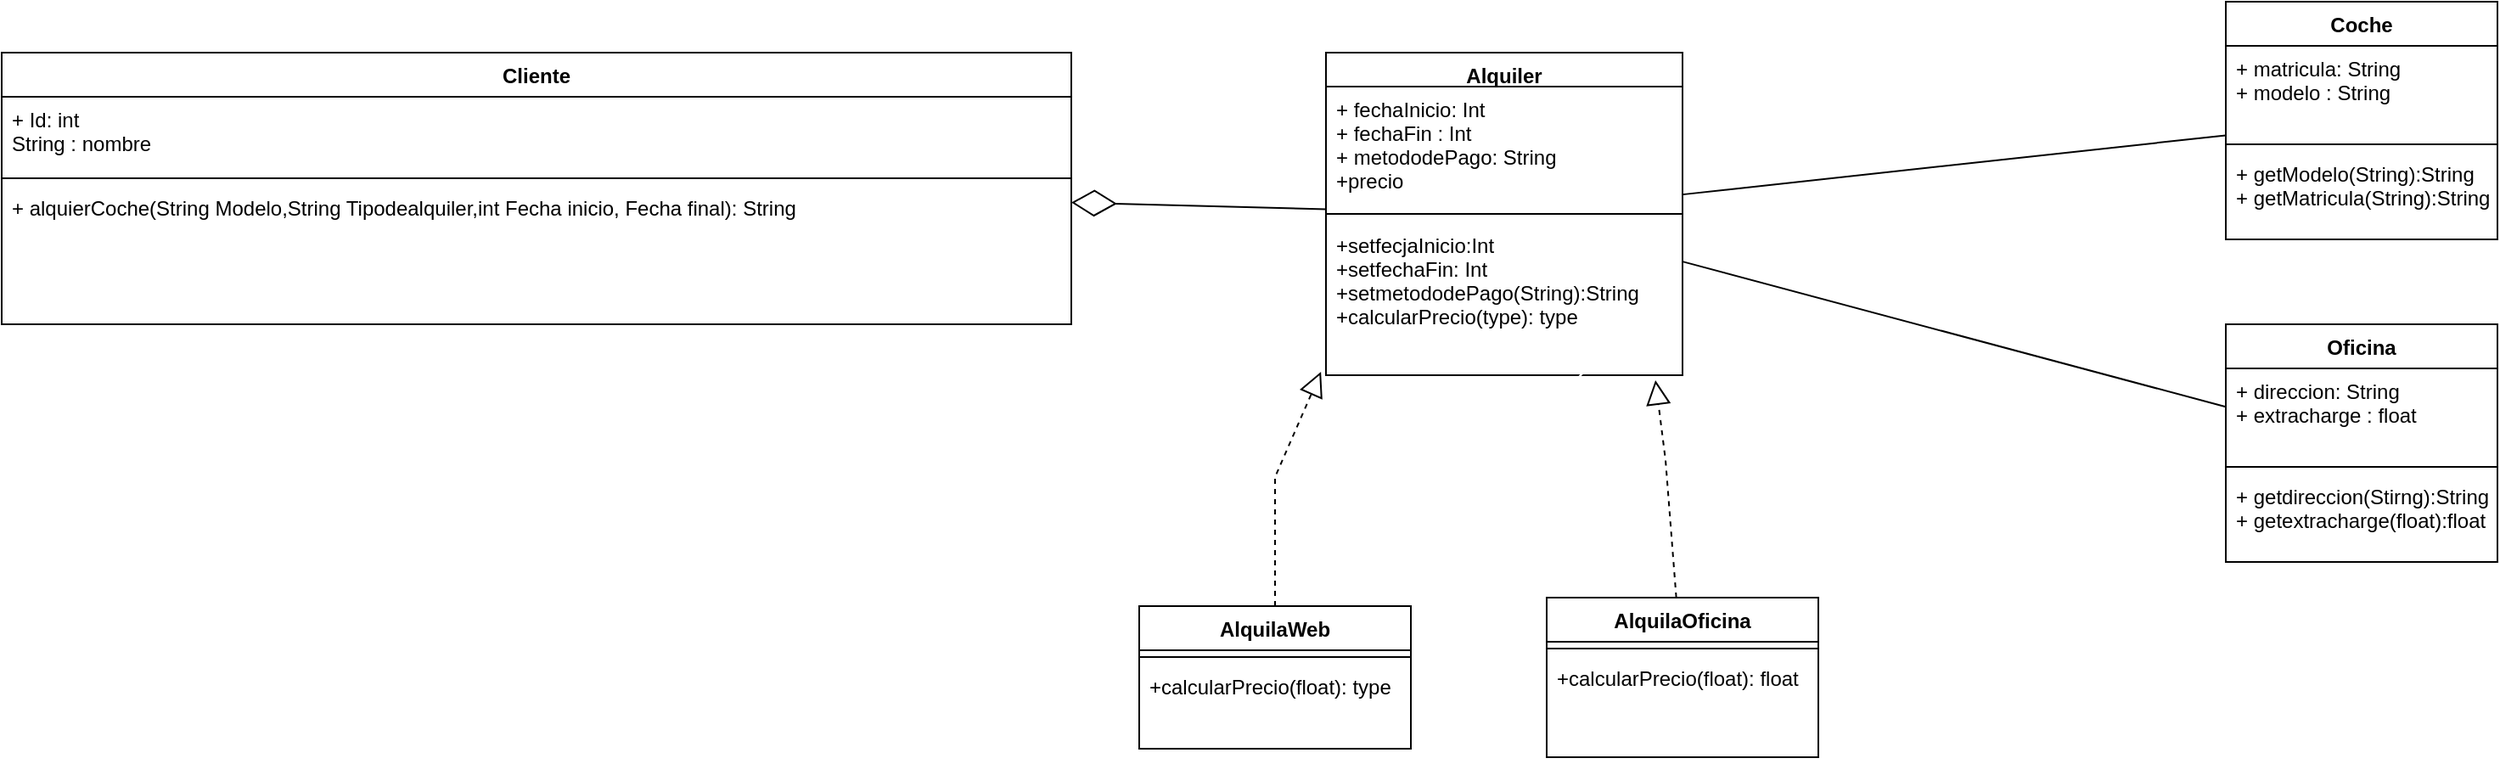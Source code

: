 <mxfile version="21.0.2" type="github"><diagram id="oo97ls6cd10KMVHbHpVY" name="Page-1"><mxGraphModel dx="2603" dy="1629" grid="1" gridSize="10" guides="1" tooltips="1" connect="1" arrows="1" fold="1" page="1" pageScale="1" pageWidth="1169" pageHeight="827" math="0" shadow="0"><root><mxCell id="0"/><mxCell id="1" parent="0"/><mxCell id="XzZwgHtmHbex87OPeKeP-1" value="Cliente" style="swimlane;fontStyle=1;align=center;verticalAlign=top;childLayout=stackLayout;horizontal=1;startSize=26;horizontalStack=0;resizeParent=1;resizeParentMax=0;resizeLast=0;collapsible=1;marginBottom=0;" parent="1" vertex="1"><mxGeometry x="-150" y="-10" width="630" height="160" as="geometry"/></mxCell><mxCell id="XzZwgHtmHbex87OPeKeP-2" value="+ Id: int&#10;String : nombre" style="text;strokeColor=none;fillColor=none;align=left;verticalAlign=top;spacingLeft=4;spacingRight=4;overflow=hidden;rotatable=0;points=[[0,0.5],[1,0.5]];portConstraint=eastwest;" parent="XzZwgHtmHbex87OPeKeP-1" vertex="1"><mxGeometry y="26" width="630" height="44" as="geometry"/></mxCell><mxCell id="XzZwgHtmHbex87OPeKeP-3" value="" style="line;strokeWidth=1;fillColor=none;align=left;verticalAlign=middle;spacingTop=-1;spacingLeft=3;spacingRight=3;rotatable=0;labelPosition=right;points=[];portConstraint=eastwest;strokeColor=inherit;" parent="XzZwgHtmHbex87OPeKeP-1" vertex="1"><mxGeometry y="70" width="630" height="8" as="geometry"/></mxCell><mxCell id="XzZwgHtmHbex87OPeKeP-4" value="+ alquierCoche(String Modelo,String Tipodealquiler,int Fecha inicio, Fecha final): String" style="text;strokeColor=none;fillColor=none;align=left;verticalAlign=top;spacingLeft=4;spacingRight=4;overflow=hidden;rotatable=0;points=[[0,0.5],[1,0.5]];portConstraint=eastwest;" parent="XzZwgHtmHbex87OPeKeP-1" vertex="1"><mxGeometry y="78" width="630" height="82" as="geometry"/></mxCell><mxCell id="XzZwgHtmHbex87OPeKeP-7" value="Coche" style="swimlane;fontStyle=1;align=center;verticalAlign=top;childLayout=stackLayout;horizontal=1;startSize=26;horizontalStack=0;resizeParent=1;resizeParentMax=0;resizeLast=0;collapsible=1;marginBottom=0;" parent="1" vertex="1"><mxGeometry x="1160" y="-40" width="160" height="140" as="geometry"/></mxCell><mxCell id="XzZwgHtmHbex87OPeKeP-8" value="+ matricula: String&#10;+ modelo : String" style="text;strokeColor=none;fillColor=none;align=left;verticalAlign=top;spacingLeft=4;spacingRight=4;overflow=hidden;rotatable=0;points=[[0,0.5],[1,0.5]];portConstraint=eastwest;" parent="XzZwgHtmHbex87OPeKeP-7" vertex="1"><mxGeometry y="26" width="160" height="54" as="geometry"/></mxCell><mxCell id="XzZwgHtmHbex87OPeKeP-9" value="" style="line;strokeWidth=1;fillColor=none;align=left;verticalAlign=middle;spacingTop=-1;spacingLeft=3;spacingRight=3;rotatable=0;labelPosition=right;points=[];portConstraint=eastwest;strokeColor=inherit;" parent="XzZwgHtmHbex87OPeKeP-7" vertex="1"><mxGeometry y="80" width="160" height="8" as="geometry"/></mxCell><mxCell id="XzZwgHtmHbex87OPeKeP-10" value="+ getModelo(String):String&#10;+ getMatricula(String):String" style="text;strokeColor=none;fillColor=none;align=left;verticalAlign=top;spacingLeft=4;spacingRight=4;overflow=hidden;rotatable=0;points=[[0,0.5],[1,0.5]];portConstraint=eastwest;" parent="XzZwgHtmHbex87OPeKeP-7" vertex="1"><mxGeometry y="88" width="160" height="52" as="geometry"/></mxCell><mxCell id="XzZwgHtmHbex87OPeKeP-11" value="Oficina" style="swimlane;fontStyle=1;align=center;verticalAlign=top;childLayout=stackLayout;horizontal=1;startSize=26;horizontalStack=0;resizeParent=1;resizeParentMax=0;resizeLast=0;collapsible=1;marginBottom=0;" parent="1" vertex="1"><mxGeometry x="1160" y="150" width="160" height="140" as="geometry"/></mxCell><mxCell id="XzZwgHtmHbex87OPeKeP-12" value="+ direccion: String&#10;+ extracharge : float" style="text;strokeColor=none;fillColor=none;align=left;verticalAlign=top;spacingLeft=4;spacingRight=4;overflow=hidden;rotatable=0;points=[[0,0.5],[1,0.5]];portConstraint=eastwest;" parent="XzZwgHtmHbex87OPeKeP-11" vertex="1"><mxGeometry y="26" width="160" height="54" as="geometry"/></mxCell><mxCell id="XzZwgHtmHbex87OPeKeP-13" value="" style="line;strokeWidth=1;fillColor=none;align=left;verticalAlign=middle;spacingTop=-1;spacingLeft=3;spacingRight=3;rotatable=0;labelPosition=right;points=[];portConstraint=eastwest;strokeColor=inherit;" parent="XzZwgHtmHbex87OPeKeP-11" vertex="1"><mxGeometry y="80" width="160" height="8" as="geometry"/></mxCell><mxCell id="XzZwgHtmHbex87OPeKeP-14" value="+ getdireccion(Stirng):String&#10;+ getextracharge(float):float" style="text;strokeColor=none;fillColor=none;align=left;verticalAlign=top;spacingLeft=4;spacingRight=4;overflow=hidden;rotatable=0;points=[[0,0.5],[1,0.5]];portConstraint=eastwest;" parent="XzZwgHtmHbex87OPeKeP-11" vertex="1"><mxGeometry y="88" width="160" height="52" as="geometry"/></mxCell><mxCell id="XzZwgHtmHbex87OPeKeP-15" value="Alquiler" style="swimlane;fontStyle=1;align=center;verticalAlign=top;childLayout=stackLayout;horizontal=1;startSize=20;horizontalStack=0;resizeParent=1;resizeParentMax=0;resizeLast=0;collapsible=1;marginBottom=0;" parent="1" vertex="1"><mxGeometry x="630" y="-10" width="210" height="190" as="geometry"/></mxCell><mxCell id="XzZwgHtmHbex87OPeKeP-16" value="+ fechaInicio: Int&#10;+ fechaFin : Int&#10;+ metododePago: String&#10;+precio" style="text;strokeColor=none;fillColor=none;align=left;verticalAlign=top;spacingLeft=4;spacingRight=4;overflow=hidden;rotatable=0;points=[[0,0.5],[1,0.5]];portConstraint=eastwest;" parent="XzZwgHtmHbex87OPeKeP-15" vertex="1"><mxGeometry y="20" width="210" height="70" as="geometry"/></mxCell><mxCell id="XzZwgHtmHbex87OPeKeP-17" value="" style="line;strokeWidth=1;fillColor=none;align=left;verticalAlign=middle;spacingTop=-1;spacingLeft=3;spacingRight=3;rotatable=0;labelPosition=right;points=[];portConstraint=eastwest;strokeColor=inherit;" parent="XzZwgHtmHbex87OPeKeP-15" vertex="1"><mxGeometry y="90" width="210" height="10" as="geometry"/></mxCell><mxCell id="XzZwgHtmHbex87OPeKeP-18" value="+setfecjaInicio:Int&#10;+setfechaFin: Int&#10;+setmetododePago(String):String&#10;+calcularPrecio(type): type&#10;" style="text;strokeColor=none;fillColor=none;align=left;verticalAlign=top;spacingLeft=4;spacingRight=4;overflow=hidden;rotatable=0;points=[[0,0.5],[1,0.5]];portConstraint=eastwest;" parent="XzZwgHtmHbex87OPeKeP-15" vertex="1"><mxGeometry y="100" width="210" height="90" as="geometry"/></mxCell><mxCell id="XzZwgHtmHbex87OPeKeP-19" value="AlquilaWeb" style="swimlane;fontStyle=1;align=center;verticalAlign=top;childLayout=stackLayout;horizontal=1;startSize=26;horizontalStack=0;resizeParent=1;resizeParentMax=0;resizeLast=0;collapsible=1;marginBottom=0;" parent="1" vertex="1"><mxGeometry x="520" y="316" width="160" height="84" as="geometry"/></mxCell><mxCell id="XzZwgHtmHbex87OPeKeP-21" value="" style="line;strokeWidth=1;fillColor=none;align=left;verticalAlign=middle;spacingTop=-1;spacingLeft=3;spacingRight=3;rotatable=0;labelPosition=right;points=[];portConstraint=eastwest;strokeColor=inherit;" parent="XzZwgHtmHbex87OPeKeP-19" vertex="1"><mxGeometry y="26" width="160" height="8" as="geometry"/></mxCell><mxCell id="XzZwgHtmHbex87OPeKeP-22" value="+calcularPrecio(float): type" style="text;strokeColor=none;fillColor=none;align=left;verticalAlign=top;spacingLeft=4;spacingRight=4;overflow=hidden;rotatable=0;points=[[0,0.5],[1,0.5]];portConstraint=eastwest;" parent="XzZwgHtmHbex87OPeKeP-19" vertex="1"><mxGeometry y="34" width="160" height="50" as="geometry"/></mxCell><mxCell id="XzZwgHtmHbex87OPeKeP-23" value="AlquilaOficina" style="swimlane;fontStyle=1;align=center;verticalAlign=top;childLayout=stackLayout;horizontal=1;startSize=26;horizontalStack=0;resizeParent=1;resizeParentMax=0;resizeLast=0;collapsible=1;marginBottom=0;" parent="1" vertex="1"><mxGeometry x="760" y="311" width="160" height="94" as="geometry"/></mxCell><mxCell id="XzZwgHtmHbex87OPeKeP-25" value="" style="line;strokeWidth=1;fillColor=none;align=left;verticalAlign=middle;spacingTop=-1;spacingLeft=3;spacingRight=3;rotatable=0;labelPosition=right;points=[];portConstraint=eastwest;strokeColor=inherit;" parent="XzZwgHtmHbex87OPeKeP-23" vertex="1"><mxGeometry y="26" width="160" height="8" as="geometry"/></mxCell><mxCell id="XzZwgHtmHbex87OPeKeP-26" value="+calcularPrecio(float): float" style="text;strokeColor=none;fillColor=none;align=left;verticalAlign=top;spacingLeft=4;spacingRight=4;overflow=hidden;rotatable=0;points=[[0,0.5],[1,0.5]];portConstraint=eastwest;" parent="XzZwgHtmHbex87OPeKeP-23" vertex="1"><mxGeometry y="34" width="160" height="60" as="geometry"/></mxCell><mxCell id="XzZwgHtmHbex87OPeKeP-30" value="" style="endArrow=diamondThin;endFill=0;endSize=24;html=1;rounded=0;" parent="1" source="XzZwgHtmHbex87OPeKeP-15" target="XzZwgHtmHbex87OPeKeP-1" edge="1"><mxGeometry width="160" relative="1" as="geometry"><mxPoint x="560" y="110" as="sourcePoint"/><mxPoint x="690" y="150" as="targetPoint"/></mxGeometry></mxCell><mxCell id="XzZwgHtmHbex87OPeKeP-34" value="" style="endArrow=block;dashed=1;endFill=0;endSize=12;html=1;rounded=0;entryX=-0.014;entryY=0.978;entryDx=0;entryDy=0;entryPerimeter=0;" parent="1" source="XzZwgHtmHbex87OPeKeP-19" target="XzZwgHtmHbex87OPeKeP-18" edge="1"><mxGeometry width="160" relative="1" as="geometry"><mxPoint x="740" y="140" as="sourcePoint"/><mxPoint x="900" y="140" as="targetPoint"/><Array as="points"><mxPoint x="600" y="240"/></Array></mxGeometry></mxCell><mxCell id="XzZwgHtmHbex87OPeKeP-37" value="" style="endArrow=block;dashed=1;endFill=0;endSize=12;html=1;rounded=0;entryX=0.924;entryY=1.033;entryDx=0;entryDy=0;entryPerimeter=0;" parent="1" source="XzZwgHtmHbex87OPeKeP-23" target="XzZwgHtmHbex87OPeKeP-18" edge="1"><mxGeometry width="160" relative="1" as="geometry"><mxPoint x="700" y="230" as="sourcePoint"/><mxPoint x="700" y="200" as="targetPoint"/><Array as="points"><mxPoint x="830" y="230"/></Array></mxGeometry></mxCell><mxCell id="XzZwgHtmHbex87OPeKeP-41" value="" style="endArrow=none;html=1;rounded=0;" parent="1" source="XzZwgHtmHbex87OPeKeP-7" target="XzZwgHtmHbex87OPeKeP-15" edge="1"><mxGeometry width="50" height="50" relative="1" as="geometry"><mxPoint x="500" y="200" as="sourcePoint"/><mxPoint x="960" y="60" as="targetPoint"/></mxGeometry></mxCell><mxCell id="XzZwgHtmHbex87OPeKeP-43" value="" style="endArrow=none;html=1;rounded=0;" parent="1" source="XzZwgHtmHbex87OPeKeP-15" target="XzZwgHtmHbex87OPeKeP-11" edge="1"><mxGeometry width="50" height="50" relative="1" as="geometry"><mxPoint x="980" y="100" as="sourcePoint"/><mxPoint x="1030" y="50" as="targetPoint"/></mxGeometry></mxCell><mxCell id="XzZwgHtmHbex87OPeKeP-45" value="" style="endArrow=classic;html=1;rounded=0;strokeColor=#FFFFFF;" parent="1" edge="1"><mxGeometry width="50" height="50" relative="1" as="geometry"><mxPoint x="700" y="300" as="sourcePoint"/><mxPoint x="730" y="210" as="targetPoint"/></mxGeometry></mxCell><mxCell id="XzZwgHtmHbex87OPeKeP-47" value="" style="endArrow=classic;html=1;rounded=0;strokeColor=#FFFFFF;" parent="1" edge="1"><mxGeometry width="50" height="50" relative="1" as="geometry"><mxPoint x="770" y="190" as="sourcePoint"/><mxPoint x="820" y="140" as="targetPoint"/></mxGeometry></mxCell><mxCell id="XzZwgHtmHbex87OPeKeP-48" value="" style="endArrow=classic;html=1;rounded=0;strokeColor=#FFFFFF;" parent="1" edge="1"><mxGeometry width="50" height="50" relative="1" as="geometry"><mxPoint x="770" y="190" as="sourcePoint"/><mxPoint x="820" y="140" as="targetPoint"/></mxGeometry></mxCell></root></mxGraphModel></diagram></mxfile>